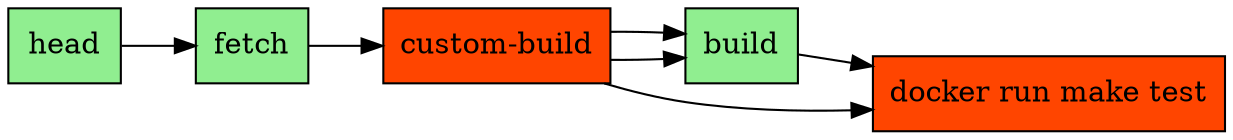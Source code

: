 digraph pipeline {
  node [shape="box"]
  rankdir=LR
  n4 [label="head",fillcolor="#90ee90",style="filled"]
  n3 [label="fetch",fillcolor="#90ee90",style="filled"]
  n4 -> n3
  n2 [label="custom-build",fillcolor="#ff4500",style="filled"]
  n3 -> n2
  n5 [label="build",fillcolor="#90ee90",style="filled"]
  n2 -> n5
  n2 -> n5
  n1 [label="docker run make test",fillcolor="#ff4500",style="filled"]
  n5 -> n1
  n2 -> n1
  }
